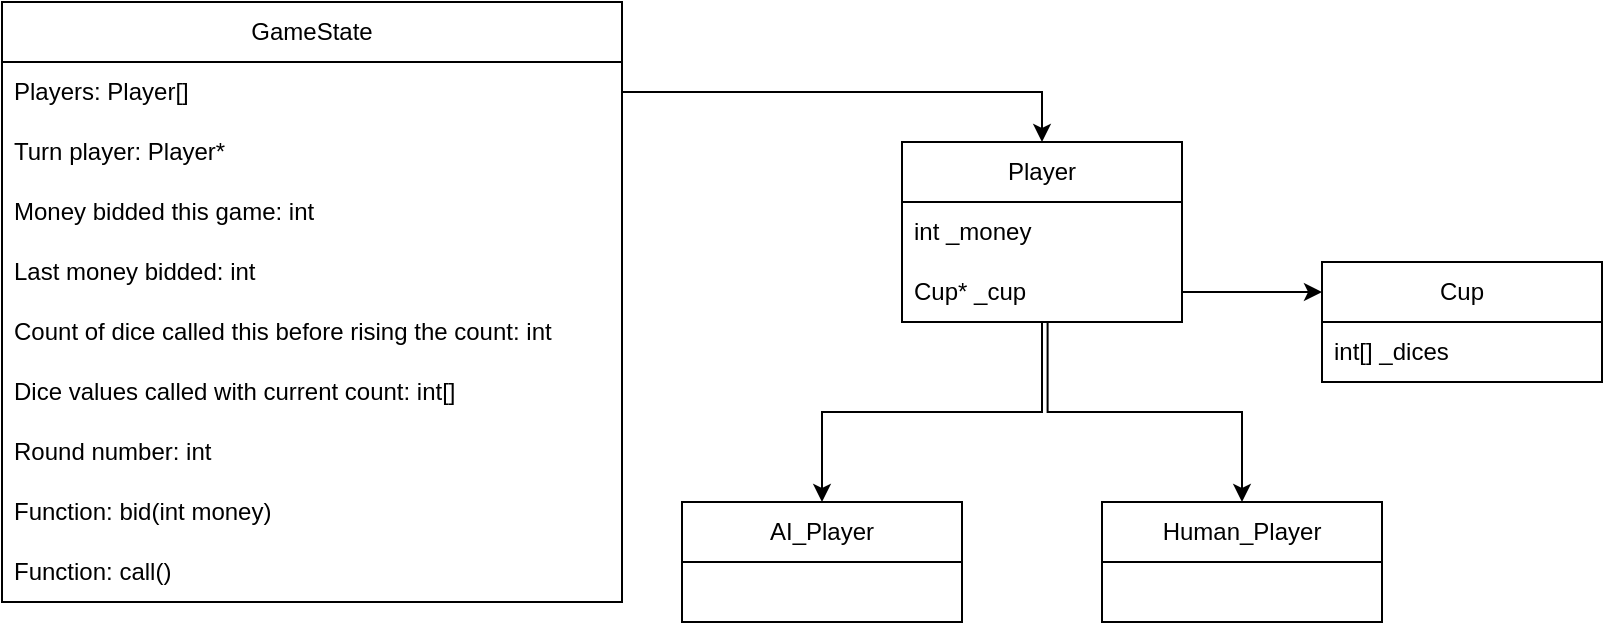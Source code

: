<mxfile version="24.7.8">
  <diagram name="Page-1" id="LcM1RMLXaBB7vOwjjOya">
    <mxGraphModel dx="1050" dy="629" grid="1" gridSize="10" guides="1" tooltips="1" connect="1" arrows="1" fold="1" page="1" pageScale="1" pageWidth="1000" pageHeight="2000" math="0" shadow="0">
      <root>
        <mxCell id="0" />
        <mxCell id="1" parent="0" />
        <mxCell id="LnPNsTLxczF8QYuDYvPh-2" value="GameState" style="swimlane;fontStyle=0;childLayout=stackLayout;horizontal=1;startSize=30;horizontalStack=0;resizeParent=1;resizeParentMax=0;resizeLast=0;collapsible=1;marginBottom=0;whiteSpace=wrap;html=1;" parent="1" vertex="1">
          <mxGeometry x="190" y="150" width="310" height="300" as="geometry" />
        </mxCell>
        <mxCell id="LnPNsTLxczF8QYuDYvPh-3" value="Players: Player[]" style="text;strokeColor=none;fillColor=none;align=left;verticalAlign=middle;spacingLeft=4;spacingRight=4;overflow=hidden;points=[[0,0.5],[1,0.5]];portConstraint=eastwest;rotatable=0;whiteSpace=wrap;html=1;" parent="LnPNsTLxczF8QYuDYvPh-2" vertex="1">
          <mxGeometry y="30" width="310" height="30" as="geometry" />
        </mxCell>
        <mxCell id="LnPNsTLxczF8QYuDYvPh-4" value="Turn player: Player*" style="text;strokeColor=none;fillColor=none;align=left;verticalAlign=middle;spacingLeft=4;spacingRight=4;overflow=hidden;points=[[0,0.5],[1,0.5]];portConstraint=eastwest;rotatable=0;whiteSpace=wrap;html=1;" parent="LnPNsTLxczF8QYuDYvPh-2" vertex="1">
          <mxGeometry y="60" width="310" height="30" as="geometry" />
        </mxCell>
        <mxCell id="LnPNsTLxczF8QYuDYvPh-5" value="Money bidded this game: int" style="text;strokeColor=none;fillColor=none;align=left;verticalAlign=middle;spacingLeft=4;spacingRight=4;overflow=hidden;points=[[0,0.5],[1,0.5]];portConstraint=eastwest;rotatable=0;whiteSpace=wrap;html=1;" parent="LnPNsTLxczF8QYuDYvPh-2" vertex="1">
          <mxGeometry y="90" width="310" height="30" as="geometry" />
        </mxCell>
        <mxCell id="KXw10FzG0NlfZnGHishq-5" value="Last money bidded: int" style="text;strokeColor=none;fillColor=none;align=left;verticalAlign=middle;spacingLeft=4;spacingRight=4;overflow=hidden;points=[[0,0.5],[1,0.5]];portConstraint=eastwest;rotatable=0;whiteSpace=wrap;html=1;" vertex="1" parent="LnPNsTLxczF8QYuDYvPh-2">
          <mxGeometry y="120" width="310" height="30" as="geometry" />
        </mxCell>
        <mxCell id="LnPNsTLxczF8QYuDYvPh-6" value="Count of dice called this before rising the count: int" style="text;strokeColor=none;fillColor=none;align=left;verticalAlign=middle;spacingLeft=4;spacingRight=4;overflow=hidden;points=[[0,0.5],[1,0.5]];portConstraint=eastwest;rotatable=0;whiteSpace=wrap;html=1;" parent="LnPNsTLxczF8QYuDYvPh-2" vertex="1">
          <mxGeometry y="150" width="310" height="30" as="geometry" />
        </mxCell>
        <mxCell id="LnPNsTLxczF8QYuDYvPh-7" value="Dice values called with current count: int[]" style="text;strokeColor=none;fillColor=none;align=left;verticalAlign=middle;spacingLeft=4;spacingRight=4;overflow=hidden;points=[[0,0.5],[1,0.5]];portConstraint=eastwest;rotatable=0;whiteSpace=wrap;html=1;" parent="LnPNsTLxczF8QYuDYvPh-2" vertex="1">
          <mxGeometry y="180" width="310" height="30" as="geometry" />
        </mxCell>
        <mxCell id="LnPNsTLxczF8QYuDYvPh-8" value="Round number: int" style="text;strokeColor=none;fillColor=none;align=left;verticalAlign=middle;spacingLeft=4;spacingRight=4;overflow=hidden;points=[[0,0.5],[1,0.5]];portConstraint=eastwest;rotatable=0;whiteSpace=wrap;html=1;" parent="LnPNsTLxczF8QYuDYvPh-2" vertex="1">
          <mxGeometry y="210" width="310" height="30" as="geometry" />
        </mxCell>
        <mxCell id="LnPNsTLxczF8QYuDYvPh-9" value="Function: bid(int money)" style="text;strokeColor=none;fillColor=none;align=left;verticalAlign=middle;spacingLeft=4;spacingRight=4;overflow=hidden;points=[[0,0.5],[1,0.5]];portConstraint=eastwest;rotatable=0;whiteSpace=wrap;html=1;" parent="LnPNsTLxczF8QYuDYvPh-2" vertex="1">
          <mxGeometry y="240" width="310" height="30" as="geometry" />
        </mxCell>
        <mxCell id="LnPNsTLxczF8QYuDYvPh-10" value="Function: call()" style="text;strokeColor=none;fillColor=none;align=left;verticalAlign=middle;spacingLeft=4;spacingRight=4;overflow=hidden;points=[[0,0.5],[1,0.5]];portConstraint=eastwest;rotatable=0;whiteSpace=wrap;html=1;" parent="LnPNsTLxczF8QYuDYvPh-2" vertex="1">
          <mxGeometry y="270" width="310" height="30" as="geometry" />
        </mxCell>
        <mxCell id="LnPNsTLxczF8QYuDYvPh-22" style="edgeStyle=orthogonalEdgeStyle;rounded=0;orthogonalLoop=1;jettySize=auto;html=1;" parent="1" source="LnPNsTLxczF8QYuDYvPh-11" target="LnPNsTLxczF8QYuDYvPh-16" edge="1">
          <mxGeometry relative="1" as="geometry" />
        </mxCell>
        <mxCell id="LnPNsTLxczF8QYuDYvPh-11" value="Player" style="swimlane;fontStyle=0;childLayout=stackLayout;horizontal=1;startSize=30;horizontalStack=0;resizeParent=1;resizeParentMax=0;resizeLast=0;collapsible=1;marginBottom=0;whiteSpace=wrap;html=1;" parent="1" vertex="1">
          <mxGeometry x="640" y="220" width="140" height="90" as="geometry" />
        </mxCell>
        <mxCell id="LnPNsTLxczF8QYuDYvPh-12" value="int _money" style="text;strokeColor=none;fillColor=none;align=left;verticalAlign=middle;spacingLeft=4;spacingRight=4;overflow=hidden;points=[[0,0.5],[1,0.5]];portConstraint=eastwest;rotatable=0;whiteSpace=wrap;html=1;" parent="LnPNsTLxczF8QYuDYvPh-11" vertex="1">
          <mxGeometry y="30" width="140" height="30" as="geometry" />
        </mxCell>
        <mxCell id="LnPNsTLxczF8QYuDYvPh-13" value="Cup* _cup" style="text;strokeColor=none;fillColor=none;align=left;verticalAlign=middle;spacingLeft=4;spacingRight=4;overflow=hidden;points=[[0,0.5],[1,0.5]];portConstraint=eastwest;rotatable=0;whiteSpace=wrap;html=1;" parent="LnPNsTLxczF8QYuDYvPh-11" vertex="1">
          <mxGeometry y="60" width="140" height="30" as="geometry" />
        </mxCell>
        <mxCell id="LnPNsTLxczF8QYuDYvPh-15" style="edgeStyle=orthogonalEdgeStyle;rounded=0;orthogonalLoop=1;jettySize=auto;html=1;entryX=0.5;entryY=0;entryDx=0;entryDy=0;" parent="1" source="LnPNsTLxczF8QYuDYvPh-3" target="LnPNsTLxczF8QYuDYvPh-11" edge="1">
          <mxGeometry relative="1" as="geometry" />
        </mxCell>
        <mxCell id="LnPNsTLxczF8QYuDYvPh-16" value="AI_Player" style="swimlane;fontStyle=0;childLayout=stackLayout;horizontal=1;startSize=30;horizontalStack=0;resizeParent=1;resizeParentMax=0;resizeLast=0;collapsible=1;marginBottom=0;whiteSpace=wrap;html=1;" parent="1" vertex="1">
          <mxGeometry x="530" y="400" width="140" height="60" as="geometry" />
        </mxCell>
        <mxCell id="LnPNsTLxczF8QYuDYvPh-19" value="Human_Player" style="swimlane;fontStyle=0;childLayout=stackLayout;horizontal=1;startSize=30;horizontalStack=0;resizeParent=1;resizeParentMax=0;resizeLast=0;collapsible=1;marginBottom=0;whiteSpace=wrap;html=1;" parent="1" vertex="1">
          <mxGeometry x="740" y="400" width="140" height="60" as="geometry" />
        </mxCell>
        <mxCell id="LnPNsTLxczF8QYuDYvPh-24" style="edgeStyle=orthogonalEdgeStyle;rounded=0;orthogonalLoop=1;jettySize=auto;html=1;entryX=0.5;entryY=0;entryDx=0;entryDy=0;exitX=0.52;exitY=1.013;exitDx=0;exitDy=0;exitPerimeter=0;" parent="1" source="LnPNsTLxczF8QYuDYvPh-13" target="LnPNsTLxczF8QYuDYvPh-19" edge="1">
          <mxGeometry relative="1" as="geometry">
            <mxPoint x="710" y="360" as="sourcePoint" />
            <mxPoint x="610" y="410" as="targetPoint" />
          </mxGeometry>
        </mxCell>
        <mxCell id="LnPNsTLxczF8QYuDYvPh-25" value="Cup" style="swimlane;fontStyle=0;childLayout=stackLayout;horizontal=1;startSize=30;horizontalStack=0;resizeParent=1;resizeParentMax=0;resizeLast=0;collapsible=1;marginBottom=0;whiteSpace=wrap;html=1;" parent="1" vertex="1">
          <mxGeometry x="850" y="280" width="140" height="60" as="geometry" />
        </mxCell>
        <mxCell id="LnPNsTLxczF8QYuDYvPh-27" value="int[] _dices" style="text;strokeColor=none;fillColor=none;align=left;verticalAlign=middle;spacingLeft=4;spacingRight=4;overflow=hidden;points=[[0,0.5],[1,0.5]];portConstraint=eastwest;rotatable=0;whiteSpace=wrap;html=1;" parent="LnPNsTLxczF8QYuDYvPh-25" vertex="1">
          <mxGeometry y="30" width="140" height="30" as="geometry" />
        </mxCell>
        <mxCell id="LnPNsTLxczF8QYuDYvPh-28" style="edgeStyle=orthogonalEdgeStyle;rounded=0;orthogonalLoop=1;jettySize=auto;html=1;entryX=0;entryY=0.25;entryDx=0;entryDy=0;" parent="1" source="LnPNsTLxczF8QYuDYvPh-13" target="LnPNsTLxczF8QYuDYvPh-25" edge="1">
          <mxGeometry relative="1" as="geometry" />
        </mxCell>
      </root>
    </mxGraphModel>
  </diagram>
</mxfile>
